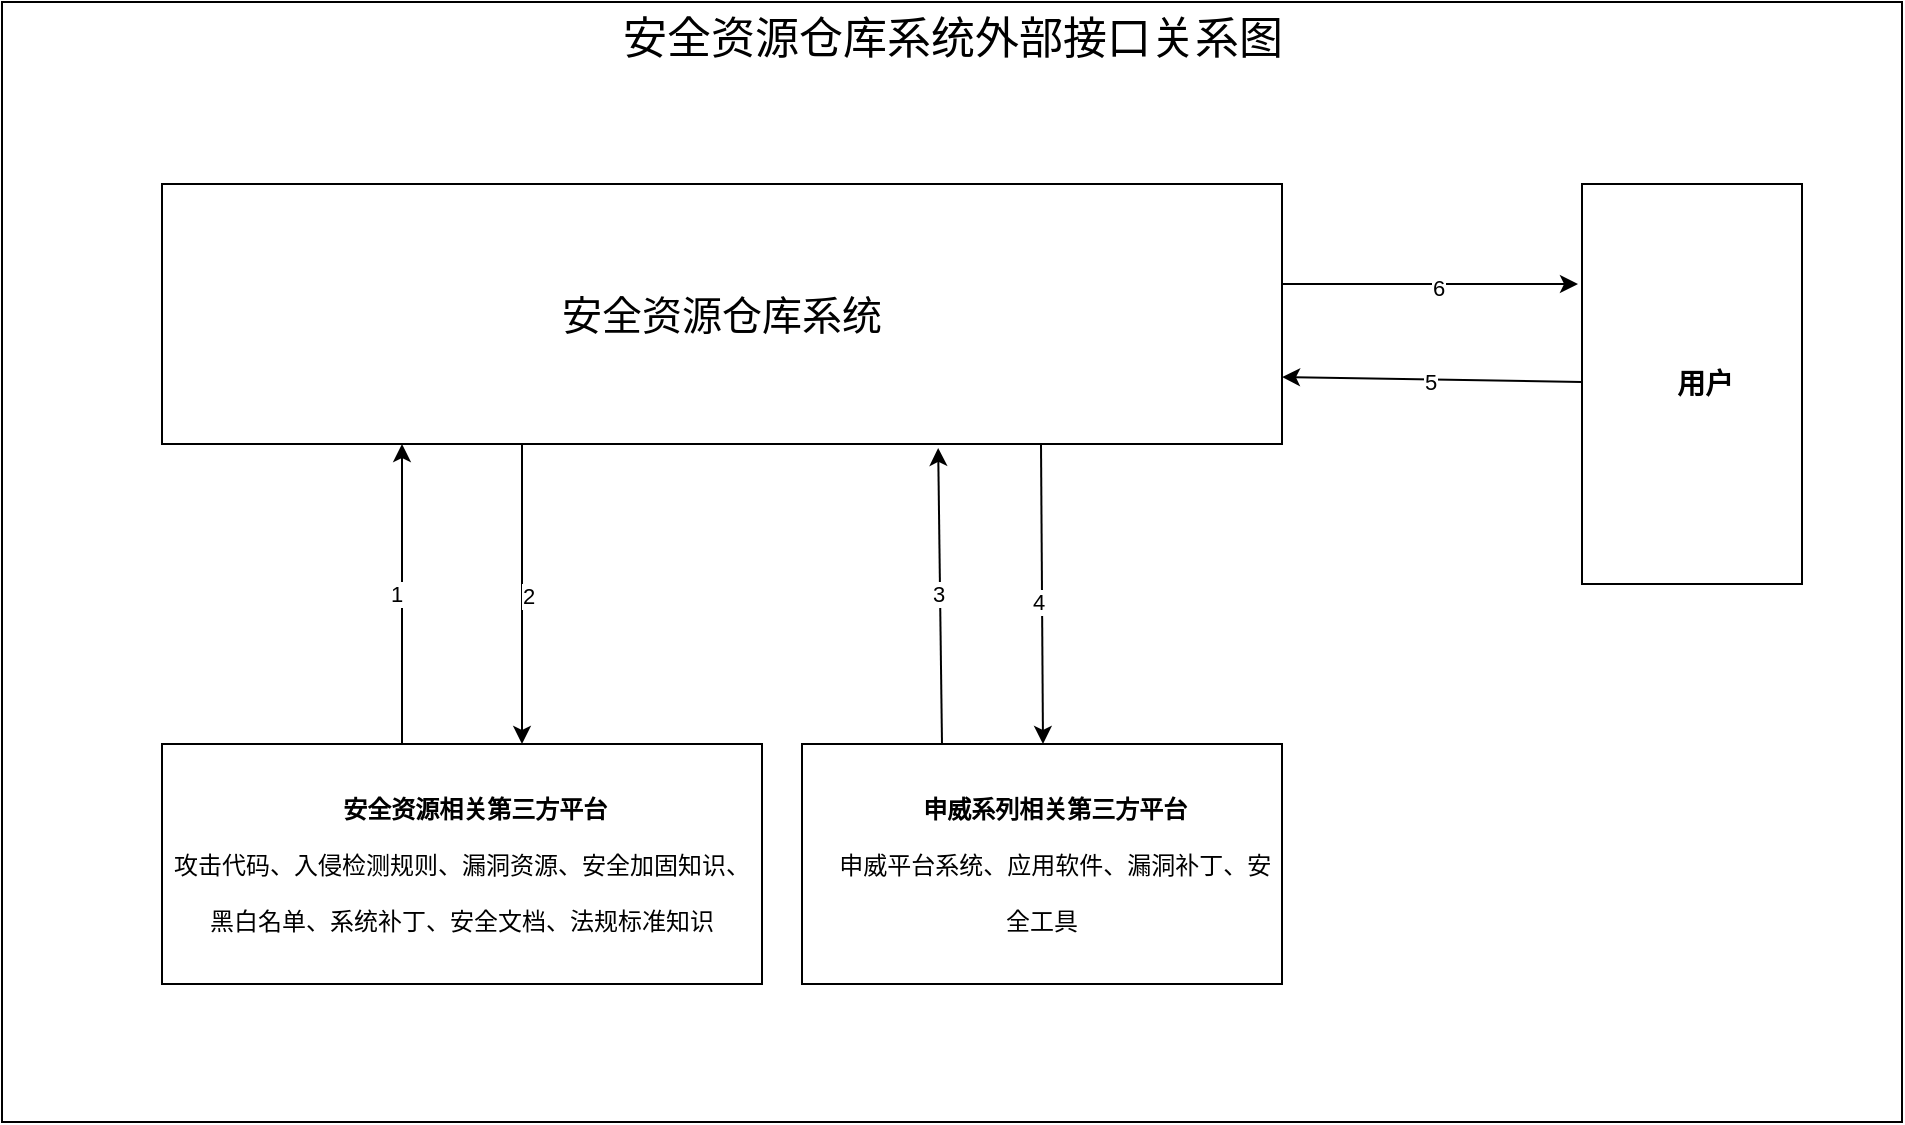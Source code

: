 <mxfile version="22.1.18" type="github">
  <diagram name="第 1 页" id="pq7JyjLnyHUmeRn2MOJr">
    <mxGraphModel dx="1434" dy="786" grid="1" gridSize="10" guides="1" tooltips="1" connect="1" arrows="1" fold="1" page="1" pageScale="1" pageWidth="827" pageHeight="1169" math="0" shadow="0">
      <root>
        <mxCell id="0" />
        <mxCell id="1" parent="0" />
        <mxCell id="zzQcJuubzMULywM2BBdS-26" value="安全资源仓库系统外部接口关系图" style="rounded=0;html=1;align=center;labelPosition=center;verticalLabelPosition=top;verticalAlign=bottom;spacing=-32;fontSize=22;" parent="1" vertex="1">
          <mxGeometry x="30" y="39" width="950" height="560" as="geometry" />
        </mxCell>
        <mxCell id="zzQcJuubzMULywM2BBdS-1" value="&lt;font style=&quot;font-size: 20px;&quot;&gt;安全资源仓库系统&lt;/font&gt;" style="rounded=0;whiteSpace=wrap;html=1;" parent="1" vertex="1">
          <mxGeometry x="110" y="130" width="560" height="130" as="geometry" />
        </mxCell>
        <mxCell id="zzQcJuubzMULywM2BBdS-4" value="&lt;p style=&quot;margin: 0pt 0pt 0.0pt; text-indent: 10pt; line-height: 28px;&quot; class=&quot;MsoNormal&quot;&gt;&lt;b&gt;申威系列相关第三方平台&lt;/b&gt;&lt;/p&gt;&lt;p style=&quot;margin: 0pt 0pt 0.0pt; text-indent: 10pt; line-height: 28px;&quot; class=&quot;MsoNormal&quot;&gt;&lt;font face=&quot;仿宋&quot;&gt;申威平台系统、应用软件、漏洞补丁、安全工具&lt;/font&gt;&lt;br&gt;&lt;/p&gt;" style="rounded=0;whiteSpace=wrap;html=1;" parent="1" vertex="1">
          <mxGeometry x="430" y="410" width="240" height="120" as="geometry" />
        </mxCell>
        <mxCell id="zzQcJuubzMULywM2BBdS-5" value="&lt;p style=&quot;margin: 0pt 0pt 0.0pt; text-indent: 10pt; line-height: 28px;&quot; class=&quot;MsoNormal&quot;&gt;&lt;font style=&quot;&quot;&gt;&lt;font style=&quot;font-size: 12px;&quot;&gt;&lt;b style=&quot;&quot;&gt;&lt;font face=&quot;Helvetica&quot;&gt;安全资源相关第三方平台&lt;/font&gt;&lt;/b&gt;&lt;br&gt;&lt;font style=&quot;&quot; face=&quot;仿宋&quot;&gt;攻击代码、入侵检测规则、漏洞资源、安全加固知识、黑白名单、系统补丁、安全文档、法规标准知识&lt;/font&gt;&lt;/font&gt;&lt;br&gt;&lt;/font&gt;&lt;/p&gt;" style="rounded=0;whiteSpace=wrap;html=1;" parent="1" vertex="1">
          <mxGeometry x="110" y="410" width="300" height="120" as="geometry" />
        </mxCell>
        <mxCell id="zzQcJuubzMULywM2BBdS-14" value="" style="endArrow=classic;startArrow=none;html=1;rounded=0;strokeWidth=1;startFill=0;jumpStyle=none;" parent="1" edge="1">
          <mxGeometry width="50" height="50" relative="1" as="geometry">
            <mxPoint x="230" y="410" as="sourcePoint" />
            <mxPoint x="230" y="260" as="targetPoint" />
          </mxGeometry>
        </mxCell>
        <mxCell id="wUxvb-D4MMRzim5zBjoe-3" value="1" style="edgeLabel;html=1;align=center;verticalAlign=middle;resizable=0;points=[];" vertex="1" connectable="0" parent="zzQcJuubzMULywM2BBdS-14">
          <mxGeometry x="0.009" y="3" relative="1" as="geometry">
            <mxPoint as="offset" />
          </mxGeometry>
        </mxCell>
        <mxCell id="7v0hvFD1F2ec3wBFA-_k-1" value="&lt;p style=&quot;margin: 0pt 0pt 0.0pt; text-indent: 10pt; line-height: 28px; text-align: start;&quot; class=&quot;MsoNormal&quot;&gt;&lt;font face=&quot;Helvetica&quot; style=&quot;font-size: 14px;&quot;&gt;&lt;b style=&quot;&quot;&gt;用户&lt;/b&gt;&lt;/font&gt;&lt;/p&gt;" style="rounded=0;whiteSpace=wrap;html=1;horizontal=1;textDirection=ltr;" parent="1" vertex="1">
          <mxGeometry x="820" y="130" width="110" height="200" as="geometry" />
        </mxCell>
        <mxCell id="7v0hvFD1F2ec3wBFA-_k-10" value="" style="endArrow=classic;startArrow=none;html=1;rounded=0;entryX=0.693;entryY=1.015;entryDx=0;entryDy=0;strokeWidth=1;startFill=0;entryPerimeter=0;" parent="1" edge="1" target="zzQcJuubzMULywM2BBdS-1">
          <mxGeometry width="50" height="50" relative="1" as="geometry">
            <mxPoint x="500" y="410" as="sourcePoint" />
            <mxPoint x="506.06" y="260" as="targetPoint" />
          </mxGeometry>
        </mxCell>
        <mxCell id="7v0hvFD1F2ec3wBFA-_k-12" value="&lt;br&gt;" style="edgeLabel;html=1;align=center;verticalAlign=middle;resizable=0;points=[];" parent="7v0hvFD1F2ec3wBFA-_k-10" vertex="1" connectable="0">
          <mxGeometry x="0.062" y="7" relative="1" as="geometry">
            <mxPoint as="offset" />
          </mxGeometry>
        </mxCell>
        <mxCell id="wUxvb-D4MMRzim5zBjoe-14" value="3" style="edgeLabel;html=1;align=center;verticalAlign=middle;resizable=0;points=[];" vertex="1" connectable="0" parent="7v0hvFD1F2ec3wBFA-_k-10">
          <mxGeometry x="0.013" y="1" relative="1" as="geometry">
            <mxPoint as="offset" />
          </mxGeometry>
        </mxCell>
        <mxCell id="wUxvb-D4MMRzim5zBjoe-9" value="" style="endArrow=classic;startArrow=none;html=1;rounded=0;strokeWidth=1;startFill=0;jumpStyle=none;exitX=0.408;exitY=1.008;exitDx=0;exitDy=0;exitPerimeter=0;" edge="1" parent="1">
          <mxGeometry width="50" height="50" relative="1" as="geometry">
            <mxPoint x="290.0" y="260.08" as="sourcePoint" />
            <mxPoint x="290" y="410" as="targetPoint" />
          </mxGeometry>
        </mxCell>
        <mxCell id="wUxvb-D4MMRzim5zBjoe-10" value="2" style="edgeLabel;html=1;align=center;verticalAlign=middle;resizable=0;points=[];" vertex="1" connectable="0" parent="wUxvb-D4MMRzim5zBjoe-9">
          <mxGeometry x="0.009" y="3" relative="1" as="geometry">
            <mxPoint as="offset" />
          </mxGeometry>
        </mxCell>
        <mxCell id="wUxvb-D4MMRzim5zBjoe-11" value="" style="endArrow=classic;startArrow=none;html=1;rounded=0;strokeWidth=1;startFill=0;jumpStyle=none;exitX=0.408;exitY=1.008;exitDx=0;exitDy=0;exitPerimeter=0;entryX=0.71;entryY=0.008;entryDx=0;entryDy=0;entryPerimeter=0;" edge="1" parent="1">
          <mxGeometry width="50" height="50" relative="1" as="geometry">
            <mxPoint x="549.5" y="260" as="sourcePoint" />
            <mxPoint x="550.5" y="410" as="targetPoint" />
          </mxGeometry>
        </mxCell>
        <mxCell id="wUxvb-D4MMRzim5zBjoe-13" value="4" style="edgeLabel;html=1;align=center;verticalAlign=middle;resizable=0;points=[];" vertex="1" connectable="0" parent="wUxvb-D4MMRzim5zBjoe-11">
          <mxGeometry x="0.053" y="-2" relative="1" as="geometry">
            <mxPoint as="offset" />
          </mxGeometry>
        </mxCell>
        <mxCell id="wUxvb-D4MMRzim5zBjoe-16" value="" style="endArrow=classic;startArrow=none;html=1;rounded=0;entryX=1;entryY=0.75;entryDx=0;entryDy=0;strokeWidth=1;startFill=0;exitX=0;exitY=0.5;exitDx=0;exitDy=0;" edge="1" parent="1">
          <mxGeometry width="50" height="50" relative="1" as="geometry">
            <mxPoint x="820" y="229" as="sourcePoint" />
            <mxPoint x="670" y="226.5" as="targetPoint" />
          </mxGeometry>
        </mxCell>
        <mxCell id="wUxvb-D4MMRzim5zBjoe-17" value="&lt;br&gt;" style="edgeLabel;html=1;align=center;verticalAlign=middle;resizable=0;points=[];" vertex="1" connectable="0" parent="wUxvb-D4MMRzim5zBjoe-16">
          <mxGeometry x="0.062" y="7" relative="1" as="geometry">
            <mxPoint as="offset" />
          </mxGeometry>
        </mxCell>
        <mxCell id="wUxvb-D4MMRzim5zBjoe-18" value="5" style="edgeLabel;html=1;align=center;verticalAlign=middle;resizable=0;points=[];" vertex="1" connectable="0" parent="wUxvb-D4MMRzim5zBjoe-16">
          <mxGeometry x="0.013" y="1" relative="1" as="geometry">
            <mxPoint as="offset" />
          </mxGeometry>
        </mxCell>
        <mxCell id="wUxvb-D4MMRzim5zBjoe-19" value="" style="endArrow=classic;startArrow=none;html=1;rounded=0;strokeWidth=1;startFill=0;jumpStyle=none;exitX=1;exitY=0.5;exitDx=0;exitDy=0;" edge="1" parent="1">
          <mxGeometry width="50" height="50" relative="1" as="geometry">
            <mxPoint x="670" y="180" as="sourcePoint" />
            <mxPoint x="818" y="180" as="targetPoint" />
          </mxGeometry>
        </mxCell>
        <mxCell id="wUxvb-D4MMRzim5zBjoe-20" value="6" style="edgeLabel;html=1;align=center;verticalAlign=middle;resizable=0;points=[];" vertex="1" connectable="0" parent="wUxvb-D4MMRzim5zBjoe-19">
          <mxGeometry x="0.053" y="-2" relative="1" as="geometry">
            <mxPoint as="offset" />
          </mxGeometry>
        </mxCell>
      </root>
    </mxGraphModel>
  </diagram>
</mxfile>
